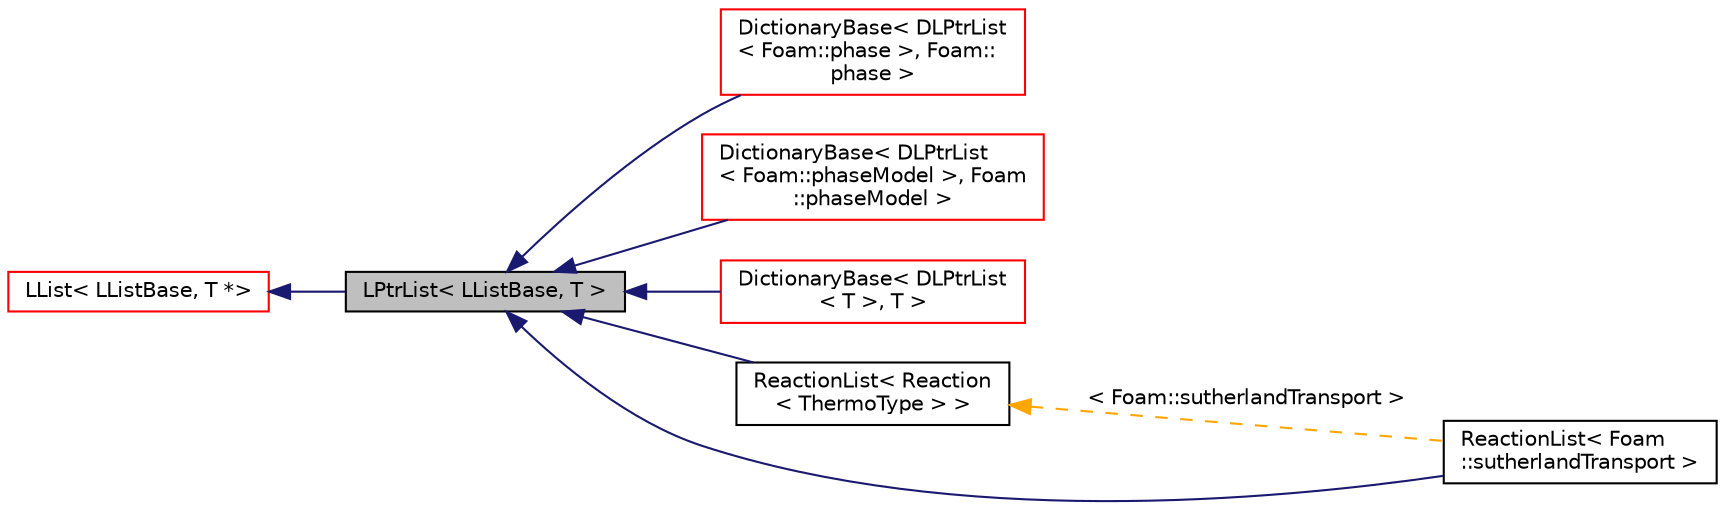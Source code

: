 digraph "LPtrList&lt; LListBase, T &gt;"
{
  bgcolor="transparent";
  edge [fontname="Helvetica",fontsize="10",labelfontname="Helvetica",labelfontsize="10"];
  node [fontname="Helvetica",fontsize="10",shape=record];
  rankdir="LR";
  Node0 [label="LPtrList\< LListBase, T \>",height=0.2,width=0.4,color="black", fillcolor="grey75", style="filled", fontcolor="black"];
  Node1 -> Node0 [dir="back",color="midnightblue",fontsize="10",style="solid",fontname="Helvetica"];
  Node1 [label="LList\< LListBase, T *\>",height=0.2,width=0.4,color="red",URL="$a26905.html"];
  Node0 -> Node4 [dir="back",color="midnightblue",fontsize="10",style="solid",fontname="Helvetica"];
  Node4 [label="DictionaryBase\< DLPtrList\l\< Foam::phase \>, Foam::\lphase \>",height=0.2,width=0.4,color="red",URL="$a26805.html"];
  Node0 -> Node6 [dir="back",color="midnightblue",fontsize="10",style="solid",fontname="Helvetica"];
  Node6 [label="DictionaryBase\< DLPtrList\l\< Foam::phaseModel \>, Foam\l::phaseModel \>",height=0.2,width=0.4,color="red",URL="$a26805.html"];
  Node0 -> Node8 [dir="back",color="midnightblue",fontsize="10",style="solid",fontname="Helvetica"];
  Node8 [label="DictionaryBase\< DLPtrList\l\< T \>, T \>",height=0.2,width=0.4,color="red",URL="$a26805.html"];
  Node0 -> Node10 [dir="back",color="midnightblue",fontsize="10",style="solid",fontname="Helvetica"];
  Node10 [label="ReactionList\< Reaction\l\< ThermoType \> \>",height=0.2,width=0.4,color="black",URL="$a31689.html",tooltip="List of templated reactions. "];
  Node10 -> Node11 [dir="back",color="orange",fontsize="10",style="dashed",label=" \< Foam::sutherlandTransport \>" ,fontname="Helvetica"];
  Node11 [label="ReactionList\< Foam\l::sutherlandTransport \>",height=0.2,width=0.4,color="black",URL="$a31689.html"];
  Node0 -> Node11 [dir="back",color="midnightblue",fontsize="10",style="solid",fontname="Helvetica"];
}
